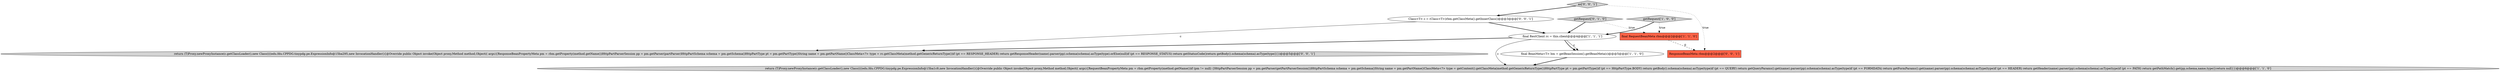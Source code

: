 digraph {
2 [style = filled, label = "return (T)Proxy.newProxyInstance(c.getClassLoader(),new Class((((edu.fdu.CPPDG.tinypdg.pe.ExpressionInfo@15ba1c9,new InvocationHandler(){@Override public Object invoke(Object proxy,Method method,Object(( args){RequestBeanPropertyMeta pm = rbm.getProperty(method.getName())if (pm != null) {HttpPartParserSession pp = pm.getParser(getPartParserSession())HttpPartSchema schema = pm.getSchema()String name = pm.getPartName()ClassMeta<?> type = getContext().getClassMeta(method.getGenericReturnType())HttpPartType pt = pm.getPartType()if (pt == HttpPartType.BODY) return getBody().schema(schema).asType(type)if (pt == QUERY) return getQueryParams().get(name).parser(pp).schema(schema).asType(type)if (pt == FORMDATA) return getFormParams().get(name).parser(pp).schema(schema).asType(type)if (pt == HEADER) return getHeader(name).parser(pp).schema(schema).asType(type)if (pt == PATH) return getPathMatch().get(pp,schema,name,type)}return null}})@@@6@@@['1', '1', '0']", fillcolor = lightgray, shape = ellipse image = "AAA0AAABBB1BBB"];
0 [style = filled, label = "final RequestBeanMeta rbm@@@2@@@['1', '1', '0']", fillcolor = tomato, shape = box image = "AAA0AAABBB1BBB"];
4 [style = filled, label = "final BeanMeta<T> bm = getBeanSession().getBeanMeta(c)@@@5@@@['1', '1', '0']", fillcolor = white, shape = ellipse image = "AAA0AAABBB1BBB"];
5 [style = filled, label = "getRequest['0', '1', '0']", fillcolor = lightgray, shape = diamond image = "AAA0AAABBB2BBB"];
7 [style = filled, label = "ResponseBeanMeta rbm@@@2@@@['0', '0', '1']", fillcolor = tomato, shape = box image = "AAA0AAABBB3BBB"];
3 [style = filled, label = "final RestClient rc = this.client@@@4@@@['1', '1', '1']", fillcolor = white, shape = ellipse image = "AAA0AAABBB1BBB"];
1 [style = filled, label = "getRequest['1', '0', '0']", fillcolor = lightgray, shape = diamond image = "AAA0AAABBB1BBB"];
6 [style = filled, label = "return (T)Proxy.newProxyInstance(c.getClassLoader(),new Class((((edu.fdu.CPPDG.tinypdg.pe.ExpressionInfo@15ba295,new InvocationHandler(){@Override public Object invoke(Object proxy,Method method,Object(( args){ResponseBeanPropertyMeta pm = rbm.getProperty(method.getName())HttpPartParserSession pp = pm.getParser(partParser)HttpPartSchema schema = pm.getSchema()HttpPartType pt = pm.getPartType()String name = pm.getPartName()ClassMeta<?> type = rc.getClassMeta(method.getGenericReturnType())if (pt == RESPONSE_HEADER) return getResponseHeader(name).parser(pp).schema(schema).asType(type).orElse(null)if (pt == RESPONSE_STATUS) return getStatusCode()return getBody().schema(schema).asType(type)}})@@@5@@@['0', '0', '1']", fillcolor = lightgray, shape = ellipse image = "AAA0AAABBB3BBB"];
8 [style = filled, label = "as['0', '0', '1']", fillcolor = lightgray, shape = diamond image = "AAA0AAABBB3BBB"];
9 [style = filled, label = "Class<T> c = (Class<T>)rbm.getClassMeta().getInnerClass()@@@3@@@['0', '0', '1']", fillcolor = white, shape = ellipse image = "AAA0AAABBB3BBB"];
3->4 [style = solid, label="c"];
9->3 [style = bold, label=""];
5->0 [style = dotted, label="true"];
1->3 [style = bold, label=""];
5->3 [style = bold, label=""];
9->6 [style = solid, label="c"];
0->7 [style = dashed, label="0"];
8->9 [style = bold, label=""];
8->7 [style = dotted, label="true"];
3->4 [style = bold, label=""];
1->0 [style = dotted, label="true"];
4->2 [style = bold, label=""];
3->6 [style = bold, label=""];
3->2 [style = solid, label="c"];
}
